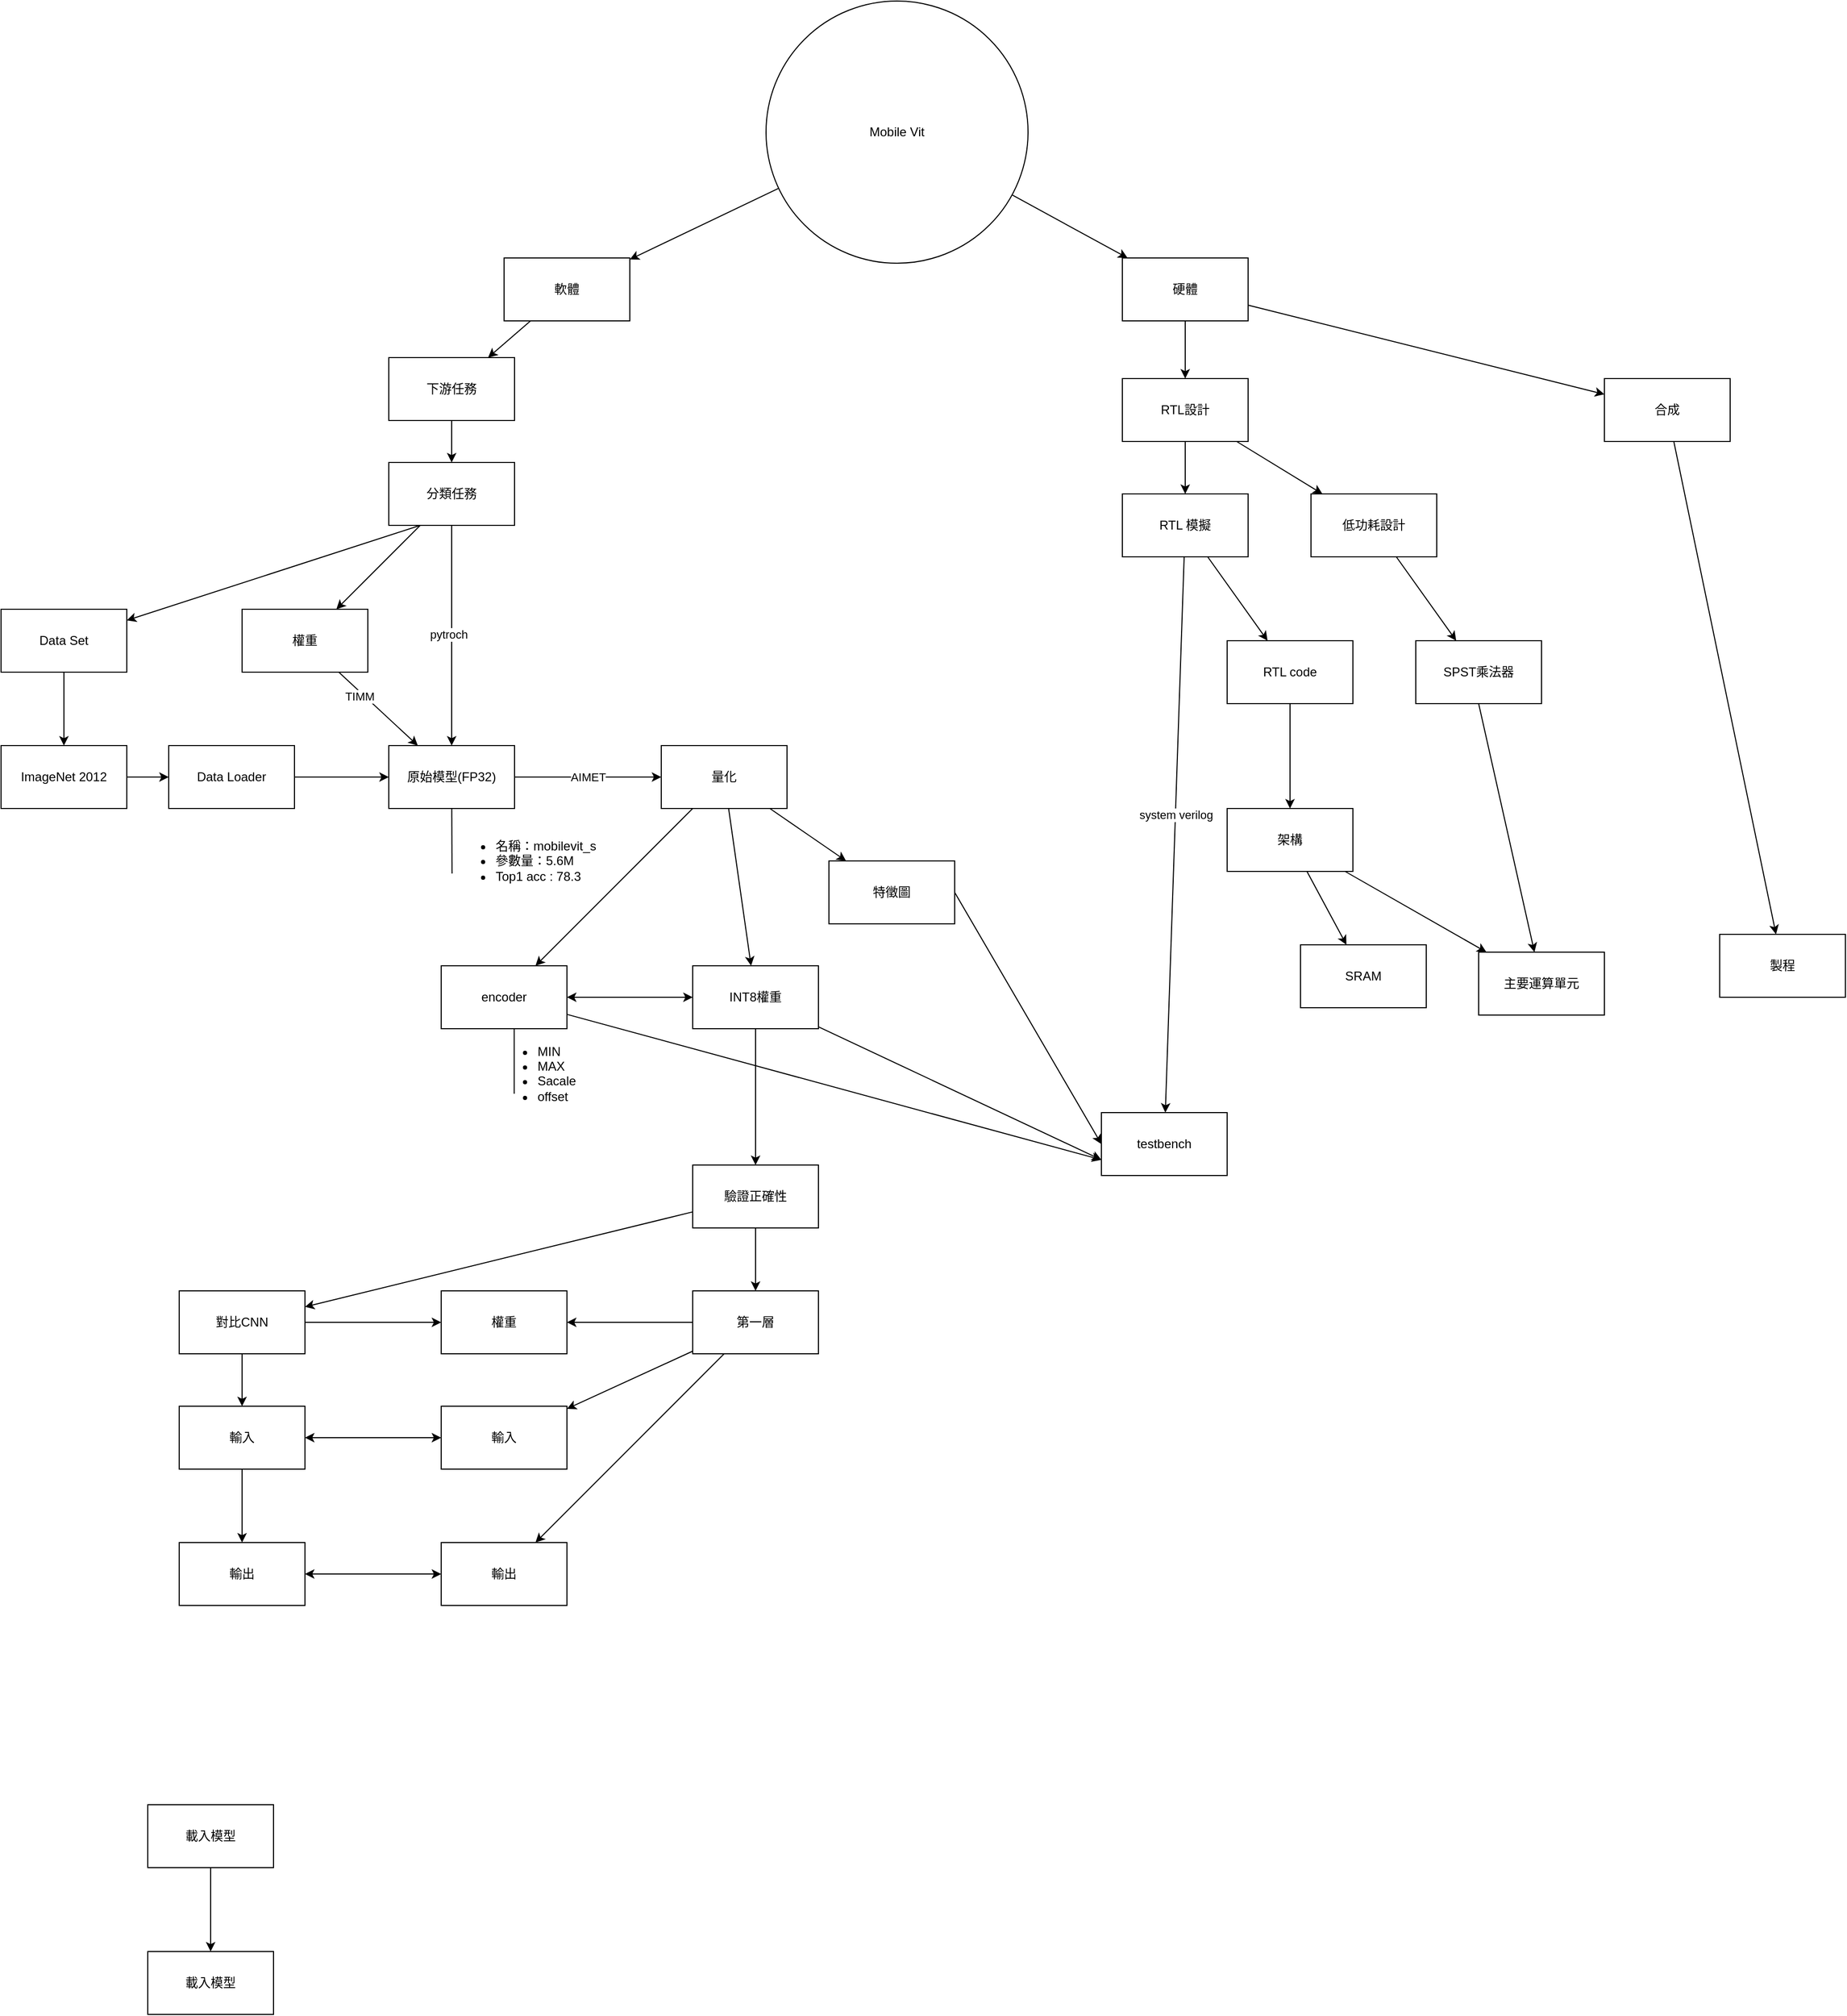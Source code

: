 <mxfile version="27.2.0">
  <diagram id="6a731a19-8d31-9384-78a2-239565b7b9f0" name="Page-1">
    <mxGraphModel dx="3218" dy="1882" grid="1" gridSize="10" guides="1" tooltips="1" connect="1" arrows="1" fold="1" page="1" pageScale="1" pageWidth="1169" pageHeight="827" background="none" math="0" shadow="0">
      <root>
        <mxCell id="0" />
        <mxCell id="1" parent="0" />
        <mxCell id="W1CDu5JQAoE7DSGFIhjb-1552" value="" style="rounded=0;orthogonalLoop=1;jettySize=auto;html=1;" parent="1" source="W1CDu5JQAoE7DSGFIhjb-1547" target="W1CDu5JQAoE7DSGFIhjb-1551" edge="1">
          <mxGeometry relative="1" as="geometry" />
        </mxCell>
        <mxCell id="W1CDu5JQAoE7DSGFIhjb-1554" value="" style="rounded=0;orthogonalLoop=1;jettySize=auto;html=1;" parent="1" source="W1CDu5JQAoE7DSGFIhjb-1547" target="W1CDu5JQAoE7DSGFIhjb-1553" edge="1">
          <mxGeometry relative="1" as="geometry" />
        </mxCell>
        <mxCell id="W1CDu5JQAoE7DSGFIhjb-1547" value="Mobile Vit" style="ellipse;whiteSpace=wrap;html=1;aspect=fixed;" parent="1" vertex="1">
          <mxGeometry x="450" y="-140" width="250" height="250" as="geometry" />
        </mxCell>
        <mxCell id="W1CDu5JQAoE7DSGFIhjb-1564" value="" style="rounded=0;orthogonalLoop=1;jettySize=auto;html=1;" parent="1" source="W1CDu5JQAoE7DSGFIhjb-1551" target="W1CDu5JQAoE7DSGFIhjb-1563" edge="1">
          <mxGeometry relative="1" as="geometry" />
        </mxCell>
        <mxCell id="W1CDu5JQAoE7DSGFIhjb-1566" value="" style="rounded=0;orthogonalLoop=1;jettySize=auto;html=1;" parent="1" source="W1CDu5JQAoE7DSGFIhjb-1551" target="W1CDu5JQAoE7DSGFIhjb-1565" edge="1">
          <mxGeometry relative="1" as="geometry" />
        </mxCell>
        <mxCell id="W1CDu5JQAoE7DSGFIhjb-1627" value="" style="rounded=0;orthogonalLoop=1;jettySize=auto;html=1;" parent="1" source="W1CDu5JQAoE7DSGFIhjb-1563" target="W1CDu5JQAoE7DSGFIhjb-1626" edge="1">
          <mxGeometry relative="1" as="geometry" />
        </mxCell>
        <mxCell id="W1CDu5JQAoE7DSGFIhjb-1551" value="硬體" style="whiteSpace=wrap;html=1;" parent="1" vertex="1">
          <mxGeometry x="790" y="105" width="120" height="60" as="geometry" />
        </mxCell>
        <mxCell id="W1CDu5JQAoE7DSGFIhjb-1598" value="" style="rounded=0;orthogonalLoop=1;jettySize=auto;html=1;" parent="1" source="W1CDu5JQAoE7DSGFIhjb-1553" target="W1CDu5JQAoE7DSGFIhjb-1603" edge="1">
          <mxGeometry relative="1" as="geometry">
            <mxPoint x="260" y="220" as="targetPoint" />
          </mxGeometry>
        </mxCell>
        <mxCell id="W1CDu5JQAoE7DSGFIhjb-1553" value="軟體" style="whiteSpace=wrap;html=1;" parent="1" vertex="1">
          <mxGeometry x="200" y="105" width="120" height="60" as="geometry" />
        </mxCell>
        <mxCell id="W1CDu5JQAoE7DSGFIhjb-1614" value="AIMET" style="rounded=0;orthogonalLoop=1;jettySize=auto;html=1;exitX=1;exitY=0.5;exitDx=0;exitDy=0;" parent="1" source="W1CDu5JQAoE7DSGFIhjb-1555" target="W1CDu5JQAoE7DSGFIhjb-1559" edge="1">
          <mxGeometry relative="1" as="geometry" />
        </mxCell>
        <mxCell id="W1CDu5JQAoE7DSGFIhjb-1555" value="原始模型(FP32)" style="whiteSpace=wrap;html=1;" parent="1" vertex="1">
          <mxGeometry x="90" y="570" width="120" height="60" as="geometry" />
        </mxCell>
        <mxCell id="6hizfzSTtFlLvRKQveor-2" style="rounded=0;orthogonalLoop=1;jettySize=auto;html=1;" parent="1" source="W1CDu5JQAoE7DSGFIhjb-1559" target="6hizfzSTtFlLvRKQveor-1" edge="1">
          <mxGeometry relative="1" as="geometry" />
        </mxCell>
        <mxCell id="W1CDu5JQAoE7DSGFIhjb-1559" value="量化" style="whiteSpace=wrap;html=1;" parent="1" vertex="1">
          <mxGeometry x="350" y="570" width="120" height="60" as="geometry" />
        </mxCell>
        <mxCell id="W1CDu5JQAoE7DSGFIhjb-1572" value="" style="rounded=0;orthogonalLoop=1;jettySize=auto;html=1;" parent="1" source="W1CDu5JQAoE7DSGFIhjb-1559" target="W1CDu5JQAoE7DSGFIhjb-1571" edge="1">
          <mxGeometry relative="1" as="geometry">
            <mxPoint x="474.118" y="700" as="sourcePoint" />
          </mxGeometry>
        </mxCell>
        <mxCell id="W1CDu5JQAoE7DSGFIhjb-1575" value="" style="rounded=0;orthogonalLoop=1;jettySize=auto;html=1;" parent="1" source="W1CDu5JQAoE7DSGFIhjb-1559" target="W1CDu5JQAoE7DSGFIhjb-1574" edge="1">
          <mxGeometry relative="1" as="geometry">
            <mxPoint x="452.8" y="700" as="sourcePoint" />
          </mxGeometry>
        </mxCell>
        <mxCell id="W1CDu5JQAoE7DSGFIhjb-1579" value="" style="rounded=0;orthogonalLoop=1;jettySize=auto;html=1;" parent="1" source="W1CDu5JQAoE7DSGFIhjb-1563" target="W1CDu5JQAoE7DSGFIhjb-1578" edge="1">
          <mxGeometry relative="1" as="geometry" />
        </mxCell>
        <mxCell id="W1CDu5JQAoE7DSGFIhjb-1563" value="RTL設計" style="whiteSpace=wrap;html=1;" parent="1" vertex="1">
          <mxGeometry x="790" y="220" width="120" height="60" as="geometry" />
        </mxCell>
        <mxCell id="W1CDu5JQAoE7DSGFIhjb-1570" value="" style="rounded=0;orthogonalLoop=1;jettySize=auto;html=1;" parent="1" source="W1CDu5JQAoE7DSGFIhjb-1565" target="W1CDu5JQAoE7DSGFIhjb-1569" edge="1">
          <mxGeometry relative="1" as="geometry" />
        </mxCell>
        <mxCell id="W1CDu5JQAoE7DSGFIhjb-1565" value="合成" style="whiteSpace=wrap;html=1;" parent="1" vertex="1">
          <mxGeometry x="1250" y="220" width="120" height="60" as="geometry" />
        </mxCell>
        <mxCell id="W1CDu5JQAoE7DSGFIhjb-1569" value="製程" style="whiteSpace=wrap;html=1;" parent="1" vertex="1">
          <mxGeometry x="1360" y="750" width="120" height="60" as="geometry" />
        </mxCell>
        <mxCell id="W1CDu5JQAoE7DSGFIhjb-1584" style="rounded=0;orthogonalLoop=1;jettySize=auto;html=1;exitX=1;exitY=0.5;exitDx=0;exitDy=0;entryX=0;entryY=0.5;entryDx=0;entryDy=0;" parent="1" source="W1CDu5JQAoE7DSGFIhjb-1571" target="W1CDu5JQAoE7DSGFIhjb-1580" edge="1">
          <mxGeometry relative="1" as="geometry" />
        </mxCell>
        <mxCell id="W1CDu5JQAoE7DSGFIhjb-1571" value="特徵圖" style="whiteSpace=wrap;html=1;" parent="1" vertex="1">
          <mxGeometry x="510" y="680" width="120" height="60" as="geometry" />
        </mxCell>
        <mxCell id="W1CDu5JQAoE7DSGFIhjb-1624" style="rounded=0;orthogonalLoop=1;jettySize=auto;html=1;entryX=0;entryY=0.75;entryDx=0;entryDy=0;" parent="1" source="W1CDu5JQAoE7DSGFIhjb-1574" target="W1CDu5JQAoE7DSGFIhjb-1580" edge="1">
          <mxGeometry relative="1" as="geometry" />
        </mxCell>
        <mxCell id="6hizfzSTtFlLvRKQveor-7" style="rounded=0;orthogonalLoop=1;jettySize=auto;html=1;" parent="1" source="W1CDu5JQAoE7DSGFIhjb-1574" target="6hizfzSTtFlLvRKQveor-6" edge="1">
          <mxGeometry relative="1" as="geometry" />
        </mxCell>
        <mxCell id="W1CDu5JQAoE7DSGFIhjb-1574" value="INT8權重" style="whiteSpace=wrap;html=1;" parent="1" vertex="1">
          <mxGeometry x="380" y="780" width="120" height="60" as="geometry" />
        </mxCell>
        <mxCell id="W1CDu5JQAoE7DSGFIhjb-1581" value="" style="rounded=0;orthogonalLoop=1;jettySize=auto;html=1;" parent="1" source="W1CDu5JQAoE7DSGFIhjb-1578" target="W1CDu5JQAoE7DSGFIhjb-1580" edge="1">
          <mxGeometry relative="1" as="geometry" />
        </mxCell>
        <mxCell id="W1CDu5JQAoE7DSGFIhjb-1625" value="system verilog" style="edgeLabel;html=1;align=center;verticalAlign=middle;resizable=0;points=[];" parent="W1CDu5JQAoE7DSGFIhjb-1581" vertex="1" connectable="0">
          <mxGeometry x="-0.073" relative="1" as="geometry">
            <mxPoint as="offset" />
          </mxGeometry>
        </mxCell>
        <mxCell id="W1CDu5JQAoE7DSGFIhjb-1583" value="" style="rounded=0;orthogonalLoop=1;jettySize=auto;html=1;" parent="1" source="W1CDu5JQAoE7DSGFIhjb-1578" target="W1CDu5JQAoE7DSGFIhjb-1582" edge="1">
          <mxGeometry relative="1" as="geometry" />
        </mxCell>
        <mxCell id="W1CDu5JQAoE7DSGFIhjb-1578" value="RTL 模擬" style="whiteSpace=wrap;html=1;" parent="1" vertex="1">
          <mxGeometry x="790" y="330" width="120" height="60" as="geometry" />
        </mxCell>
        <mxCell id="W1CDu5JQAoE7DSGFIhjb-1580" value="testbench" style="whiteSpace=wrap;html=1;" parent="1" vertex="1">
          <mxGeometry x="770" y="920" width="120" height="60" as="geometry" />
        </mxCell>
        <mxCell id="W1CDu5JQAoE7DSGFIhjb-1590" value="" style="rounded=0;orthogonalLoop=1;jettySize=auto;html=1;" parent="1" source="W1CDu5JQAoE7DSGFIhjb-1582" target="W1CDu5JQAoE7DSGFIhjb-1589" edge="1">
          <mxGeometry relative="1" as="geometry" />
        </mxCell>
        <mxCell id="W1CDu5JQAoE7DSGFIhjb-1582" value="RTL code" style="whiteSpace=wrap;html=1;" parent="1" vertex="1">
          <mxGeometry x="890" y="470" width="120" height="60" as="geometry" />
        </mxCell>
        <mxCell id="W1CDu5JQAoE7DSGFIhjb-1592" value="" style="rounded=0;orthogonalLoop=1;jettySize=auto;html=1;" parent="1" source="W1CDu5JQAoE7DSGFIhjb-1589" target="W1CDu5JQAoE7DSGFIhjb-1591" edge="1">
          <mxGeometry relative="1" as="geometry" />
        </mxCell>
        <mxCell id="W1CDu5JQAoE7DSGFIhjb-1596" value="" style="rounded=0;orthogonalLoop=1;jettySize=auto;html=1;" parent="1" source="W1CDu5JQAoE7DSGFIhjb-1589" target="W1CDu5JQAoE7DSGFIhjb-1595" edge="1">
          <mxGeometry relative="1" as="geometry" />
        </mxCell>
        <mxCell id="W1CDu5JQAoE7DSGFIhjb-1589" value="架構" style="whiteSpace=wrap;html=1;" parent="1" vertex="1">
          <mxGeometry x="890" y="630" width="120" height="60" as="geometry" />
        </mxCell>
        <mxCell id="W1CDu5JQAoE7DSGFIhjb-1591" value="主要運算單元" style="whiteSpace=wrap;html=1;" parent="1" vertex="1">
          <mxGeometry x="1130" y="767" width="120" height="60" as="geometry" />
        </mxCell>
        <mxCell id="W1CDu5JQAoE7DSGFIhjb-1595" value="SRAM" style="whiteSpace=wrap;html=1;" parent="1" vertex="1">
          <mxGeometry x="960" y="760" width="120" height="60" as="geometry" />
        </mxCell>
        <mxCell id="W1CDu5JQAoE7DSGFIhjb-1602" value="" style="rounded=0;orthogonalLoop=1;jettySize=auto;html=1;" parent="1" source="W1CDu5JQAoE7DSGFIhjb-1599" target="W1CDu5JQAoE7DSGFIhjb-1601" edge="1">
          <mxGeometry relative="1" as="geometry" />
        </mxCell>
        <mxCell id="W1CDu5JQAoE7DSGFIhjb-1599" value="Data Set" style="whiteSpace=wrap;html=1;" parent="1" vertex="1">
          <mxGeometry x="-280" y="440" width="120" height="60" as="geometry" />
        </mxCell>
        <mxCell id="W1CDu5JQAoE7DSGFIhjb-1617" value="" style="rounded=0;orthogonalLoop=1;jettySize=auto;html=1;" parent="1" source="W1CDu5JQAoE7DSGFIhjb-1601" target="W1CDu5JQAoE7DSGFIhjb-1616" edge="1">
          <mxGeometry relative="1" as="geometry" />
        </mxCell>
        <mxCell id="W1CDu5JQAoE7DSGFIhjb-1601" value="ImageNet 2012" style="whiteSpace=wrap;html=1;" parent="1" vertex="1">
          <mxGeometry x="-280" y="570" width="120" height="60" as="geometry" />
        </mxCell>
        <mxCell id="W1CDu5JQAoE7DSGFIhjb-1606" value="" style="rounded=0;orthogonalLoop=1;jettySize=auto;html=1;" parent="1" source="W1CDu5JQAoE7DSGFIhjb-1603" target="W1CDu5JQAoE7DSGFIhjb-1605" edge="1">
          <mxGeometry relative="1" as="geometry" />
        </mxCell>
        <mxCell id="W1CDu5JQAoE7DSGFIhjb-1603" value="下游任務" style="whiteSpace=wrap;html=1;" parent="1" vertex="1">
          <mxGeometry x="90" y="200" width="120" height="60" as="geometry" />
        </mxCell>
        <mxCell id="W1CDu5JQAoE7DSGFIhjb-1607" style="rounded=0;orthogonalLoop=1;jettySize=auto;html=1;exitX=0.25;exitY=1;exitDx=0;exitDy=0;" parent="1" source="W1CDu5JQAoE7DSGFIhjb-1605" target="W1CDu5JQAoE7DSGFIhjb-1599" edge="1">
          <mxGeometry relative="1" as="geometry" />
        </mxCell>
        <mxCell id="W1CDu5JQAoE7DSGFIhjb-1608" style="rounded=0;orthogonalLoop=1;jettySize=auto;html=1;exitX=0.5;exitY=1;exitDx=0;exitDy=0;" parent="1" source="W1CDu5JQAoE7DSGFIhjb-1605" target="W1CDu5JQAoE7DSGFIhjb-1555" edge="1">
          <mxGeometry relative="1" as="geometry" />
        </mxCell>
        <mxCell id="W1CDu5JQAoE7DSGFIhjb-1623" value="pytroch" style="edgeLabel;html=1;align=center;verticalAlign=middle;resizable=0;points=[];" parent="W1CDu5JQAoE7DSGFIhjb-1608" vertex="1" connectable="0">
          <mxGeometry x="-0.009" y="-3" relative="1" as="geometry">
            <mxPoint as="offset" />
          </mxGeometry>
        </mxCell>
        <mxCell id="W1CDu5JQAoE7DSGFIhjb-1620" style="rounded=0;orthogonalLoop=1;jettySize=auto;html=1;" parent="1" source="W1CDu5JQAoE7DSGFIhjb-1605" target="W1CDu5JQAoE7DSGFIhjb-1611" edge="1">
          <mxGeometry relative="1" as="geometry" />
        </mxCell>
        <mxCell id="W1CDu5JQAoE7DSGFIhjb-1605" value="分類任務" style="whiteSpace=wrap;html=1;" parent="1" vertex="1">
          <mxGeometry x="90" y="300" width="120" height="60" as="geometry" />
        </mxCell>
        <mxCell id="W1CDu5JQAoE7DSGFIhjb-1621" style="rounded=0;orthogonalLoop=1;jettySize=auto;html=1;" parent="1" source="W1CDu5JQAoE7DSGFIhjb-1611" target="W1CDu5JQAoE7DSGFIhjb-1555" edge="1">
          <mxGeometry relative="1" as="geometry" />
        </mxCell>
        <mxCell id="W1CDu5JQAoE7DSGFIhjb-1622" value="TIMM" style="edgeLabel;html=1;align=center;verticalAlign=middle;resizable=0;points=[];" parent="W1CDu5JQAoE7DSGFIhjb-1621" vertex="1" connectable="0">
          <mxGeometry x="-0.428" y="-3" relative="1" as="geometry">
            <mxPoint as="offset" />
          </mxGeometry>
        </mxCell>
        <mxCell id="W1CDu5JQAoE7DSGFIhjb-1611" value="權重" style="whiteSpace=wrap;html=1;" parent="1" vertex="1">
          <mxGeometry x="-50" y="440" width="120" height="60" as="geometry" />
        </mxCell>
        <mxCell id="W1CDu5JQAoE7DSGFIhjb-1619" style="rounded=0;orthogonalLoop=1;jettySize=auto;html=1;exitX=1;exitY=0.5;exitDx=0;exitDy=0;" parent="1" source="W1CDu5JQAoE7DSGFIhjb-1616" target="W1CDu5JQAoE7DSGFIhjb-1555" edge="1">
          <mxGeometry relative="1" as="geometry" />
        </mxCell>
        <mxCell id="W1CDu5JQAoE7DSGFIhjb-1616" value="Data Loader" style="whiteSpace=wrap;html=1;" parent="1" vertex="1">
          <mxGeometry x="-120" y="570" width="120" height="60" as="geometry" />
        </mxCell>
        <mxCell id="W1CDu5JQAoE7DSGFIhjb-1629" value="" style="rounded=0;orthogonalLoop=1;jettySize=auto;html=1;" parent="1" source="W1CDu5JQAoE7DSGFIhjb-1626" target="W1CDu5JQAoE7DSGFIhjb-1628" edge="1">
          <mxGeometry relative="1" as="geometry" />
        </mxCell>
        <mxCell id="W1CDu5JQAoE7DSGFIhjb-1626" value="低功耗設計" style="whiteSpace=wrap;html=1;" parent="1" vertex="1">
          <mxGeometry x="970" y="330" width="120" height="60" as="geometry" />
        </mxCell>
        <mxCell id="W1CDu5JQAoE7DSGFIhjb-1630" style="rounded=0;orthogonalLoop=1;jettySize=auto;html=1;exitX=0.5;exitY=1;exitDx=0;exitDy=0;" parent="1" source="W1CDu5JQAoE7DSGFIhjb-1628" target="W1CDu5JQAoE7DSGFIhjb-1591" edge="1">
          <mxGeometry relative="1" as="geometry" />
        </mxCell>
        <mxCell id="W1CDu5JQAoE7DSGFIhjb-1628" value="SPST乘法器" style="whiteSpace=wrap;html=1;" parent="1" vertex="1">
          <mxGeometry x="1070" y="470" width="120" height="60" as="geometry" />
        </mxCell>
        <mxCell id="W1CDu5JQAoE7DSGFIhjb-1635" value="" style="endArrow=none;html=1;rounded=0;exitX=0.002;exitY=0.65;exitDx=0;exitDy=0;exitPerimeter=0;" parent="1" source="W1CDu5JQAoE7DSGFIhjb-1636" target="W1CDu5JQAoE7DSGFIhjb-1555" edge="1">
          <mxGeometry width="50" height="50" relative="1" as="geometry">
            <mxPoint x="150" y="720" as="sourcePoint" />
            <mxPoint x="10" y="750" as="targetPoint" />
          </mxGeometry>
        </mxCell>
        <mxCell id="W1CDu5JQAoE7DSGFIhjb-1636" value="&lt;ul&gt;&lt;li&gt;名稱：mobilevit_s&lt;/li&gt;&lt;li&gt;參數量：5.6M&lt;/li&gt;&lt;li&gt;Top1 acc :&amp;nbsp;78.3&lt;/li&gt;&lt;/ul&gt;" style="text;strokeColor=none;fillColor=none;html=1;whiteSpace=wrap;verticalAlign=middle;overflow=hidden;" parent="1" vertex="1">
          <mxGeometry x="150" y="640" width="170" height="80" as="geometry" />
        </mxCell>
        <mxCell id="6hizfzSTtFlLvRKQveor-4" style="rounded=0;orthogonalLoop=1;jettySize=auto;html=1;exitX=1;exitY=0.5;exitDx=0;exitDy=0;startArrow=classic;startFill=1;" parent="1" source="6hizfzSTtFlLvRKQveor-1" target="W1CDu5JQAoE7DSGFIhjb-1574" edge="1">
          <mxGeometry relative="1" as="geometry" />
        </mxCell>
        <mxCell id="6hizfzSTtFlLvRKQveor-1" value="encoder" style="whiteSpace=wrap;html=1;" parent="1" vertex="1">
          <mxGeometry x="140" y="780" width="120" height="60" as="geometry" />
        </mxCell>
        <mxCell id="6hizfzSTtFlLvRKQveor-5" style="rounded=0;orthogonalLoop=1;jettySize=auto;html=1;entryX=0;entryY=0.75;entryDx=0;entryDy=0;" parent="1" source="6hizfzSTtFlLvRKQveor-1" target="W1CDu5JQAoE7DSGFIhjb-1580" edge="1">
          <mxGeometry relative="1" as="geometry">
            <mxPoint x="620" y="880" as="sourcePoint" />
            <mxPoint x="910" y="931" as="targetPoint" />
          </mxGeometry>
        </mxCell>
        <mxCell id="6hizfzSTtFlLvRKQveor-9" style="edgeStyle=orthogonalEdgeStyle;rounded=0;orthogonalLoop=1;jettySize=auto;html=1;" parent="1" source="6hizfzSTtFlLvRKQveor-6" target="6hizfzSTtFlLvRKQveor-8" edge="1">
          <mxGeometry relative="1" as="geometry" />
        </mxCell>
        <mxCell id="6hizfzSTtFlLvRKQveor-17" style="rounded=0;orthogonalLoop=1;jettySize=auto;html=1;" parent="1" source="6hizfzSTtFlLvRKQveor-6" target="6hizfzSTtFlLvRKQveor-16" edge="1">
          <mxGeometry relative="1" as="geometry" />
        </mxCell>
        <mxCell id="6hizfzSTtFlLvRKQveor-6" value="驗證正確性" style="whiteSpace=wrap;html=1;" parent="1" vertex="1">
          <mxGeometry x="380" y="970" width="120" height="60" as="geometry" />
        </mxCell>
        <mxCell id="6hizfzSTtFlLvRKQveor-11" value="" style="rounded=0;orthogonalLoop=1;jettySize=auto;html=1;" parent="1" source="6hizfzSTtFlLvRKQveor-8" target="6hizfzSTtFlLvRKQveor-10" edge="1">
          <mxGeometry relative="1" as="geometry" />
        </mxCell>
        <mxCell id="6hizfzSTtFlLvRKQveor-8" value="第一層" style="whiteSpace=wrap;html=1;" parent="1" vertex="1">
          <mxGeometry x="380" y="1090" width="120" height="60" as="geometry" />
        </mxCell>
        <mxCell id="6hizfzSTtFlLvRKQveor-10" value="權重" style="whiteSpace=wrap;html=1;" parent="1" vertex="1">
          <mxGeometry x="140" y="1090" width="120" height="60" as="geometry" />
        </mxCell>
        <mxCell id="6hizfzSTtFlLvRKQveor-12" value="輸入" style="whiteSpace=wrap;html=1;" parent="1" vertex="1">
          <mxGeometry x="140" y="1200" width="120" height="60" as="geometry" />
        </mxCell>
        <mxCell id="6hizfzSTtFlLvRKQveor-13" value="輸出" style="whiteSpace=wrap;html=1;" parent="1" vertex="1">
          <mxGeometry x="140" y="1330" width="120" height="60" as="geometry" />
        </mxCell>
        <mxCell id="6hizfzSTtFlLvRKQveor-14" value="" style="rounded=0;orthogonalLoop=1;jettySize=auto;html=1;" parent="1" source="6hizfzSTtFlLvRKQveor-8" target="6hizfzSTtFlLvRKQveor-12" edge="1">
          <mxGeometry relative="1" as="geometry">
            <mxPoint x="490" y="1130" as="sourcePoint" />
            <mxPoint x="370" y="1130" as="targetPoint" />
          </mxGeometry>
        </mxCell>
        <mxCell id="6hizfzSTtFlLvRKQveor-15" value="" style="rounded=0;orthogonalLoop=1;jettySize=auto;html=1;" parent="1" source="6hizfzSTtFlLvRKQveor-8" target="6hizfzSTtFlLvRKQveor-13" edge="1">
          <mxGeometry relative="1" as="geometry">
            <mxPoint x="480" y="1200" as="sourcePoint" />
            <mxPoint x="360" y="1200" as="targetPoint" />
          </mxGeometry>
        </mxCell>
        <mxCell id="6hizfzSTtFlLvRKQveor-19" style="edgeStyle=orthogonalEdgeStyle;rounded=0;orthogonalLoop=1;jettySize=auto;html=1;" parent="1" source="6hizfzSTtFlLvRKQveor-16" target="6hizfzSTtFlLvRKQveor-10" edge="1">
          <mxGeometry relative="1" as="geometry" />
        </mxCell>
        <mxCell id="6hizfzSTtFlLvRKQveor-22" value="" style="edgeStyle=orthogonalEdgeStyle;rounded=0;orthogonalLoop=1;jettySize=auto;html=1;" parent="1" source="6hizfzSTtFlLvRKQveor-16" target="6hizfzSTtFlLvRKQveor-20" edge="1">
          <mxGeometry relative="1" as="geometry" />
        </mxCell>
        <mxCell id="6hizfzSTtFlLvRKQveor-16" value="對比CNN" style="whiteSpace=wrap;html=1;" parent="1" vertex="1">
          <mxGeometry x="-110" y="1090" width="120" height="60" as="geometry" />
        </mxCell>
        <mxCell id="6hizfzSTtFlLvRKQveor-23" value="" style="edgeStyle=orthogonalEdgeStyle;rounded=0;orthogonalLoop=1;jettySize=auto;html=1;" parent="1" source="6hizfzSTtFlLvRKQveor-20" target="6hizfzSTtFlLvRKQveor-21" edge="1">
          <mxGeometry relative="1" as="geometry" />
        </mxCell>
        <mxCell id="6hizfzSTtFlLvRKQveor-24" style="rounded=0;orthogonalLoop=1;jettySize=auto;html=1;entryX=0;entryY=0.5;entryDx=0;entryDy=0;startArrow=classic;startFill=1;" parent="1" source="6hizfzSTtFlLvRKQveor-20" target="6hizfzSTtFlLvRKQveor-12" edge="1">
          <mxGeometry relative="1" as="geometry" />
        </mxCell>
        <mxCell id="6hizfzSTtFlLvRKQveor-20" value="輸入" style="whiteSpace=wrap;html=1;" parent="1" vertex="1">
          <mxGeometry x="-110" y="1200" width="120" height="60" as="geometry" />
        </mxCell>
        <mxCell id="6hizfzSTtFlLvRKQveor-25" style="rounded=0;orthogonalLoop=1;jettySize=auto;html=1;exitX=1;exitY=0.5;exitDx=0;exitDy=0;startArrow=classic;startFill=1;" parent="1" source="6hizfzSTtFlLvRKQveor-21" target="6hizfzSTtFlLvRKQveor-13" edge="1">
          <mxGeometry relative="1" as="geometry" />
        </mxCell>
        <mxCell id="6hizfzSTtFlLvRKQveor-21" value="輸出" style="whiteSpace=wrap;html=1;" parent="1" vertex="1">
          <mxGeometry x="-110" y="1330" width="120" height="60" as="geometry" />
        </mxCell>
        <mxCell id="6hizfzSTtFlLvRKQveor-28" value="" style="edgeStyle=orthogonalEdgeStyle;rounded=0;orthogonalLoop=1;jettySize=auto;html=1;" parent="1" source="6hizfzSTtFlLvRKQveor-26" target="6hizfzSTtFlLvRKQveor-27" edge="1">
          <mxGeometry relative="1" as="geometry" />
        </mxCell>
        <mxCell id="6hizfzSTtFlLvRKQveor-26" value="載入模型" style="rounded=0;whiteSpace=wrap;html=1;" parent="1" vertex="1">
          <mxGeometry x="-140" y="1580" width="120" height="60" as="geometry" />
        </mxCell>
        <mxCell id="6hizfzSTtFlLvRKQveor-27" value="載入模型" style="rounded=0;whiteSpace=wrap;html=1;" parent="1" vertex="1">
          <mxGeometry x="-140" y="1720" width="120" height="60" as="geometry" />
        </mxCell>
        <mxCell id="Q_iWK01kn47iqK3qud1m-1" value="&lt;ul&gt;&lt;li&gt;MIN&lt;/li&gt;&lt;li&gt;MAX&lt;/li&gt;&lt;li&gt;Sacale&lt;/li&gt;&lt;li&gt;offset&lt;/li&gt;&lt;/ul&gt;" style="text;strokeColor=none;fillColor=none;html=1;whiteSpace=wrap;verticalAlign=middle;overflow=hidden;" vertex="1" parent="1">
          <mxGeometry x="190" y="840" width="170" height="80" as="geometry" />
        </mxCell>
        <mxCell id="Q_iWK01kn47iqK3qud1m-2" value="" style="endArrow=none;html=1;rounded=0;exitX=0.002;exitY=0.65;exitDx=0;exitDy=0;exitPerimeter=0;" edge="1" parent="1">
          <mxGeometry width="50" height="50" relative="1" as="geometry">
            <mxPoint x="209.67" y="902" as="sourcePoint" />
            <mxPoint x="209.67" y="840" as="targetPoint" />
          </mxGeometry>
        </mxCell>
      </root>
    </mxGraphModel>
  </diagram>
</mxfile>
